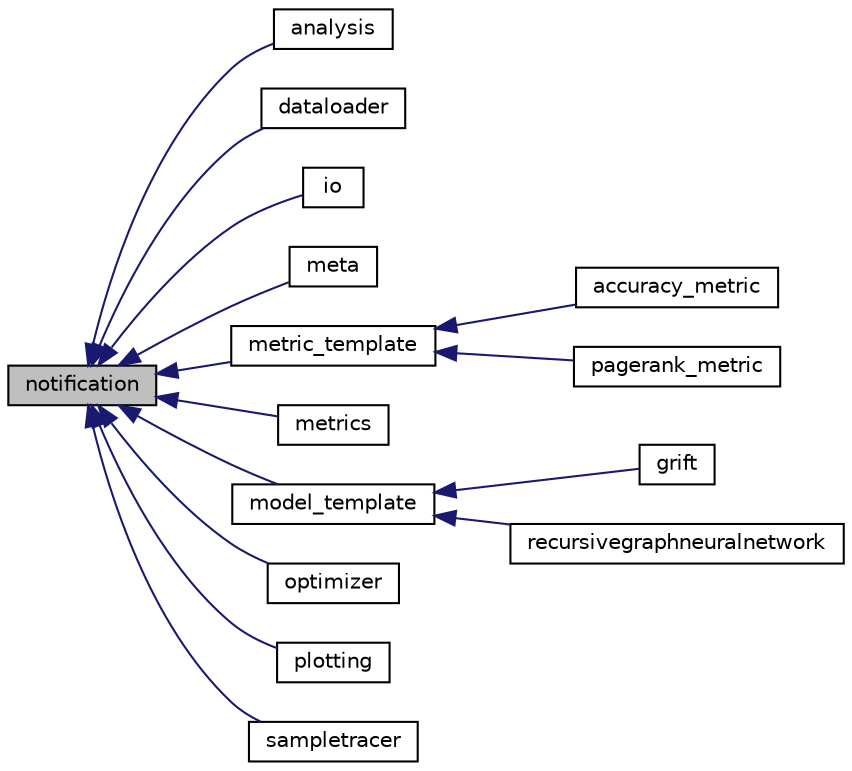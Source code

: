 digraph "notification"
{
 // INTERACTIVE_SVG=YES
 // LATEX_PDF_SIZE
  edge [fontname="Helvetica",fontsize="10",labelfontname="Helvetica",labelfontsize="10"];
  node [fontname="Helvetica",fontsize="10",shape=record];
  rankdir="LR";
  Node1 [label="notification",height=0.2,width=0.4,color="black", fillcolor="grey75", style="filled", fontcolor="black",tooltip="Provides logging and messaging functionality with various severity levels."];
  Node1 -> Node2 [dir="back",color="midnightblue",fontsize="10",style="solid",fontname="Helvetica"];
  Node2 [label="analysis",height=0.2,width=0.4,color="black", fillcolor="white", style="filled",URL="$classanalysis.html",tooltip="< Inherits from the tools class for utility functions."];
  Node1 -> Node3 [dir="back",color="midnightblue",fontsize="10",style="solid",fontname="Helvetica"];
  Node3 [label="dataloader",height=0.2,width=0.4,color="black", fillcolor="white", style="filled",URL="$classdataloader.html",tooltip=" "];
  Node1 -> Node4 [dir="back",color="midnightblue",fontsize="10",style="solid",fontname="Helvetica"];
  Node4 [label="io",height=0.2,width=0.4,color="black", fillcolor="white", style="filled",URL="$classio.html",tooltip="< Inherits from the notification class for logging capabilities."];
  Node1 -> Node5 [dir="back",color="midnightblue",fontsize="10",style="solid",fontname="Helvetica"];
  Node5 [label="meta",height=0.2,width=0.4,color="black", fillcolor="white", style="filled",URL="$classmeta.html",tooltip="Provides properties and methods for metadata management."];
  Node1 -> Node6 [dir="back",color="midnightblue",fontsize="10",style="solid",fontname="Helvetica"];
  Node6 [label="metric_template",height=0.2,width=0.4,color="black", fillcolor="white", style="filled",URL="$classmetric__template.html",tooltip=" "];
  Node6 -> Node7 [dir="back",color="midnightblue",fontsize="10",style="solid",fontname="Helvetica"];
  Node7 [label="accuracy_metric",height=0.2,width=0.4,color="black", fillcolor="white", style="filled",URL="$classaccuracy__metric.html",tooltip=" "];
  Node6 -> Node8 [dir="back",color="midnightblue",fontsize="10",style="solid",fontname="Helvetica"];
  Node8 [label="pagerank_metric",height=0.2,width=0.4,color="black", fillcolor="white", style="filled",URL="$classpagerank__metric.html",tooltip=" "];
  Node1 -> Node9 [dir="back",color="midnightblue",fontsize="10",style="solid",fontname="Helvetica"];
  Node9 [label="metrics",height=0.2,width=0.4,color="black", fillcolor="white", style="filled",URL="$classmetrics.html",tooltip=" "];
  Node1 -> Node10 [dir="back",color="midnightblue",fontsize="10",style="solid",fontname="Helvetica"];
  Node10 [label="model_template",height=0.2,width=0.4,color="black", fillcolor="white", style="filled",URL="$classmodel__template.html",tooltip="Base template class for machine learning models."];
  Node10 -> Node11 [dir="back",color="midnightblue",fontsize="10",style="solid",fontname="Helvetica"];
  Node11 [label="grift",height=0.2,width=0.4,color="black", fillcolor="white", style="filled",URL="$classgrift.html",tooltip=" "];
  Node10 -> Node12 [dir="back",color="midnightblue",fontsize="10",style="solid",fontname="Helvetica"];
  Node12 [label="recursivegraphneuralnetwork",height=0.2,width=0.4,color="black", fillcolor="white", style="filled",URL="$classrecursivegraphneuralnetwork.html",tooltip=" "];
  Node1 -> Node13 [dir="back",color="midnightblue",fontsize="10",style="solid",fontname="Helvetica"];
  Node13 [label="optimizer",height=0.2,width=0.4,color="black", fillcolor="white", style="filled",URL="$classoptimizer.html",tooltip=" "];
  Node1 -> Node14 [dir="back",color="midnightblue",fontsize="10",style="solid",fontname="Helvetica"];
  Node14 [label="plotting",height=0.2,width=0.4,color="black", fillcolor="white", style="filled",URL="$classplotting.html",tooltip="Provides functionality for creating and managing visualizations."];
  Node1 -> Node15 [dir="back",color="midnightblue",fontsize="10",style="solid",fontname="Helvetica"];
  Node15 [label="sampletracer",height=0.2,width=0.4,color="black", fillcolor="white", style="filled",URL="$classsampletracer.html",tooltip=" "];
}
